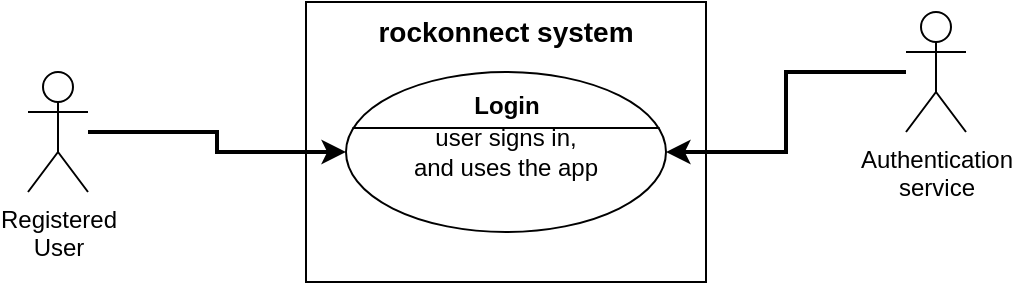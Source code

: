 <mxfile version="10.7.5" type="device"><diagram id="ZiGt3sPcQWIL6Fbs6Rt-" name="Page-1"><mxGraphModel dx="711" dy="393" grid="1" gridSize="10" guides="1" tooltips="1" connect="1" arrows="1" fold="1" page="1" pageScale="1" pageWidth="850" pageHeight="1100" math="0" shadow="0"><root><mxCell id="0"/><mxCell id="1" parent="0"/><mxCell id="h71776b4FYRKvcpcLUKO-16" value="&lt;font style=&quot;font-size: 14px&quot;&gt;rockonnect system&lt;/font&gt;" style="shape=rect;html=1;verticalAlign=top;fontStyle=1;whiteSpace=wrap;align=center;" parent="1" vertex="1"><mxGeometry x="260" y="310" width="200" height="140" as="geometry"/></mxCell><mxCell id="h71776b4FYRKvcpcLUKO-21" style="edgeStyle=orthogonalEdgeStyle;rounded=0;orthogonalLoop=1;jettySize=auto;html=1;entryX=0;entryY=0.5;entryDx=0;entryDy=0;entryPerimeter=0;strokeWidth=2;" parent="1" source="h71776b4FYRKvcpcLUKO-2" target="h71776b4FYRKvcpcLUKO-6" edge="1"><mxGeometry relative="1" as="geometry"/></mxCell><mxCell id="h71776b4FYRKvcpcLUKO-2" value="Registered &lt;br&gt;User" style="shape=umlActor;html=1;verticalLabelPosition=bottom;verticalAlign=top;align=center;" parent="1" vertex="1"><mxGeometry x="121" y="345" width="30" height="60" as="geometry"/></mxCell><mxCell id="h71776b4FYRKvcpcLUKO-6" value="user signs in,&lt;br&gt;and uses the app&lt;br&gt;" style="html=1;shape=mxgraph.sysml.useCaseExtPt;whiteSpace=wrap;align=center;" parent="1" vertex="1"><mxGeometry x="280" y="345" width="160" height="80" as="geometry"/></mxCell><mxCell id="h71776b4FYRKvcpcLUKO-7" value="Login" style="resizable=0;html=1;verticalAlign=middle;align=center;labelBackgroundColor=none;fontStyle=1;" parent="h71776b4FYRKvcpcLUKO-6" connectable="0" vertex="1"><mxGeometry x="80" y="17" as="geometry"/></mxCell><mxCell id="c4Jb0Cq4G-WWaDacCK9H-20" style="edgeStyle=orthogonalEdgeStyle;rounded=0;orthogonalLoop=1;jettySize=auto;html=1;entryX=1;entryY=0.5;entryDx=0;entryDy=0;entryPerimeter=0;strokeWidth=2;" edge="1" parent="1" source="c4Jb0Cq4G-WWaDacCK9H-16" target="h71776b4FYRKvcpcLUKO-6"><mxGeometry relative="1" as="geometry"/></mxCell><mxCell id="c4Jb0Cq4G-WWaDacCK9H-16" value="Authentication &lt;br&gt;service" style="shape=umlActor;html=1;verticalLabelPosition=bottom;verticalAlign=top;align=center;" vertex="1" parent="1"><mxGeometry x="560" y="315" width="30" height="60" as="geometry"/></mxCell></root></mxGraphModel></diagram></mxfile>